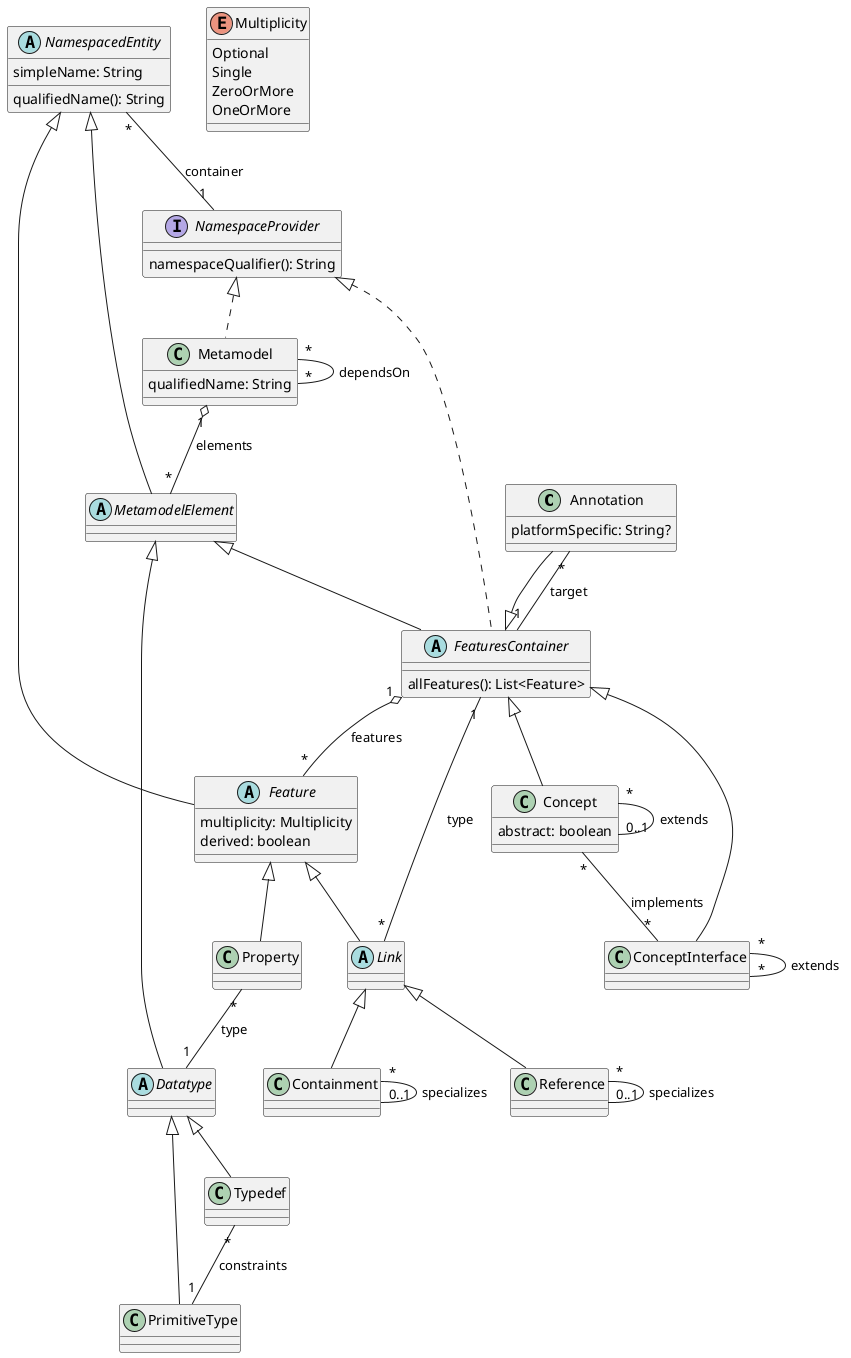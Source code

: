 @startuml

' qualified name: "lioncore"


class Annotation extends FeaturesContainer {
  platformSpecific: String?
}

class Concept extends FeaturesContainer {
  abstract: boolean
}

class ConceptInterface extends FeaturesContainer

class Containment extends Link

abstract class Datatype extends MetamodelElement

abstract class Feature extends NamespacedEntity {
  multiplicity: Multiplicity
  derived: boolean
}

abstract class FeaturesContainer extends MetamodelElement implements NamespaceProvider {
  allFeatures(): List<Feature>
}

abstract class Link extends Feature

class Metamodel implements NamespaceProvider {
  qualifiedName: String
}

abstract class MetamodelElement extends NamespacedEntity

enum Multiplicity {
  Optional
  Single
  ZeroOrMore
  OneOrMore
}

interface NamespaceProvider {
  namespaceQualifier(): String
}

abstract class NamespacedEntity {
  simpleName: String
  qualifiedName(): String
}

class PrimitiveType extends Datatype

class Property extends Feature

class Reference extends Link

' primitive type: "String"

class Typedef extends Datatype

' primitive type: "boolean"



' relations:

Annotation "*" -- "1" FeaturesContainer: target

Concept "*" -- "0..1" Concept: extends
Concept "*" -- "*" ConceptInterface: implements

ConceptInterface "*" -- "*" ConceptInterface: extends

Containment "*" -- "0..1" Containment: specializes

FeaturesContainer "1" o-- "*" Feature: features

Link "*" -- "1" FeaturesContainer: type

Metamodel "1" o-- "*" MetamodelElement: elements
Metamodel "*" -- "*" Metamodel: dependsOn

NamespacedEntity "*" -- "1" NamespaceProvider: container

Property "*" -- "1" Datatype: type

Reference "*" -- "0..1" Reference: specializes

Typedef "*" -- "1" PrimitiveType: constraints


@enduml
